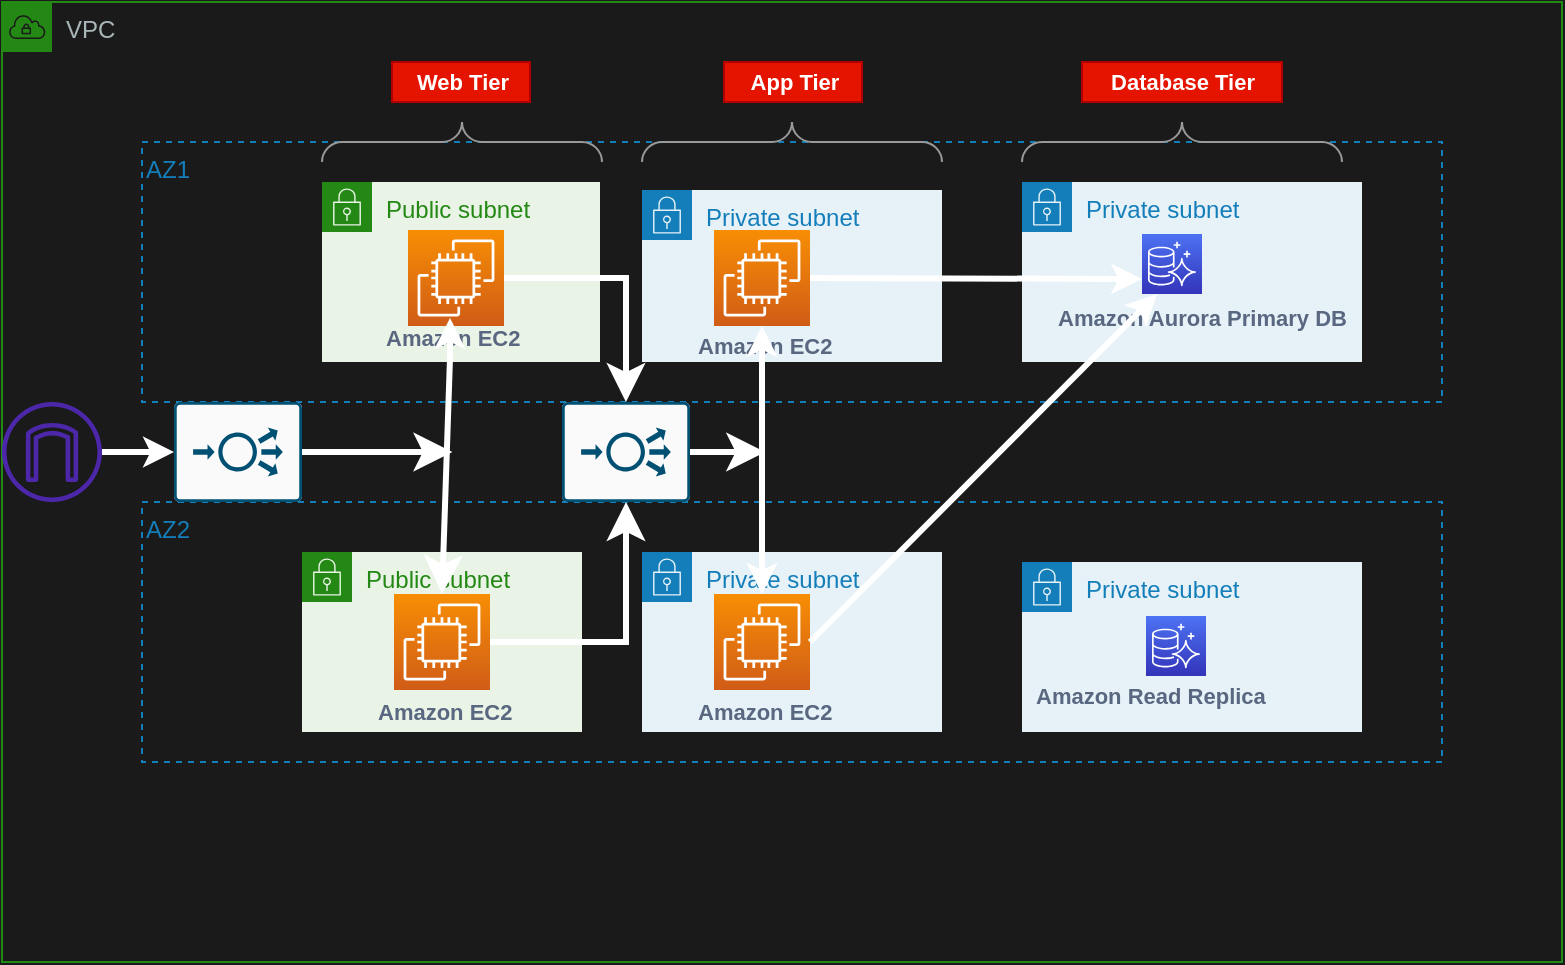 <mxfile version="20.2.1" type="device"><diagram id="yBdAfZ6i4V0HwKEeSqNA" name="Page-1"><mxGraphModel dx="1038" dy="578" grid="0" gridSize="10" guides="1" tooltips="1" connect="1" arrows="1" fold="1" page="1" pageScale="1" pageWidth="850" pageHeight="1100" background="#1A1A1A" math="0" shadow="0"><root><mxCell id="0"/><mxCell id="1" parent="0"/><mxCell id="MKXd5l1WMTun89Xb2xAl-1" value="VPC" style="points=[[0,0],[0.25,0],[0.5,0],[0.75,0],[1,0],[1,0.25],[1,0.5],[1,0.75],[1,1],[0.75,1],[0.5,1],[0.25,1],[0,1],[0,0.75],[0,0.5],[0,0.25]];outlineConnect=0;gradientColor=none;html=1;whiteSpace=wrap;fontSize=12;fontStyle=0;container=1;pointerEvents=0;collapsible=0;recursiveResize=0;shape=mxgraph.aws4.group;grIcon=mxgraph.aws4.group_vpc;strokeColor=#248814;fillColor=none;verticalAlign=top;align=left;spacingLeft=30;fontColor=#AAB7B8;dashed=0;" vertex="1" parent="1"><mxGeometry x="30" y="80" width="780" height="480" as="geometry"/></mxCell><mxCell id="MKXd5l1WMTun89Xb2xAl-2" value="AZ1" style="fillColor=none;strokeColor=#147EBA;dashed=1;verticalAlign=top;fontStyle=0;fontColor=#147EBA;align=left;" vertex="1" parent="MKXd5l1WMTun89Xb2xAl-1"><mxGeometry x="70" y="70" width="650" height="130" as="geometry"/></mxCell><mxCell id="MKXd5l1WMTun89Xb2xAl-3" value="AZ2" style="fillColor=none;strokeColor=#147EBA;dashed=1;verticalAlign=top;fontStyle=0;fontColor=#147EBA;align=left;" vertex="1" parent="MKXd5l1WMTun89Xb2xAl-1"><mxGeometry x="70" y="250" width="650" height="130" as="geometry"/></mxCell><mxCell id="MKXd5l1WMTun89Xb2xAl-6" value="Public subnet" style="points=[[0,0],[0.25,0],[0.5,0],[0.75,0],[1,0],[1,0.25],[1,0.5],[1,0.75],[1,1],[0.75,1],[0.5,1],[0.25,1],[0,1],[0,0.75],[0,0.5],[0,0.25]];outlineConnect=0;gradientColor=none;html=1;whiteSpace=wrap;fontSize=12;fontStyle=0;container=1;pointerEvents=0;collapsible=0;recursiveResize=0;shape=mxgraph.aws4.group;grIcon=mxgraph.aws4.group_security_group;grStroke=0;strokeColor=#248814;fillColor=#E9F3E6;verticalAlign=top;align=left;spacingLeft=30;fontColor=#248814;dashed=0;" vertex="1" parent="MKXd5l1WMTun89Xb2xAl-1"><mxGeometry x="160" y="90" width="139" height="90" as="geometry"/></mxCell><mxCell id="MKXd5l1WMTun89Xb2xAl-32" value="Amazon EC2" style="fillColor=none;strokeColor=none;html=1;fontSize=11;fontStyle=0;align=left;fontColor=#596780;fontStyle=1;fontSize=11" vertex="1" parent="MKXd5l1WMTun89Xb2xAl-6"><mxGeometry x="29.5" y="68" width="69" height="20" as="geometry"/></mxCell><mxCell id="MKXd5l1WMTun89Xb2xAl-40" value="" style="sketch=0;points=[[0,0,0],[0.25,0,0],[0.5,0,0],[0.75,0,0],[1,0,0],[0,1,0],[0.25,1,0],[0.5,1,0],[0.75,1,0],[1,1,0],[0,0.25,0],[0,0.5,0],[0,0.75,0],[1,0.25,0],[1,0.5,0],[1,0.75,0]];outlineConnect=0;fontColor=#232F3E;gradientColor=#F78E04;gradientDirection=north;fillColor=#D05C17;strokeColor=#ffffff;dashed=0;verticalLabelPosition=bottom;verticalAlign=top;align=center;html=1;fontSize=12;fontStyle=0;aspect=fixed;shape=mxgraph.aws4.resourceIcon;resIcon=mxgraph.aws4.ec2;" vertex="1" parent="MKXd5l1WMTun89Xb2xAl-6"><mxGeometry x="43" y="24" width="48" height="48" as="geometry"/></mxCell><mxCell id="MKXd5l1WMTun89Xb2xAl-73" style="edgeStyle=none;rounded=0;orthogonalLoop=1;jettySize=auto;html=1;exitX=0.5;exitY=1;exitDx=0;exitDy=0;entryX=0.5;entryY=0;entryDx=0;entryDy=0;strokeColor=#FFFFFF;strokeWidth=3;" edge="1" parent="MKXd5l1WMTun89Xb2xAl-6" source="MKXd5l1WMTun89Xb2xAl-32" target="MKXd5l1WMTun89Xb2xAl-32"><mxGeometry relative="1" as="geometry"/></mxCell><mxCell id="MKXd5l1WMTun89Xb2xAl-8" value="Public subnet" style="points=[[0,0],[0.25,0],[0.5,0],[0.75,0],[1,0],[1,0.25],[1,0.5],[1,0.75],[1,1],[0.75,1],[0.5,1],[0.25,1],[0,1],[0,0.75],[0,0.5],[0,0.25]];outlineConnect=0;gradientColor=none;html=1;whiteSpace=wrap;fontSize=12;fontStyle=0;container=1;pointerEvents=0;collapsible=0;recursiveResize=0;shape=mxgraph.aws4.group;grIcon=mxgraph.aws4.group_security_group;grStroke=0;strokeColor=#248814;fillColor=#E9F3E6;verticalAlign=top;align=left;spacingLeft=30;fontColor=#248814;dashed=0;" vertex="1" parent="MKXd5l1WMTun89Xb2xAl-1"><mxGeometry x="150" y="275" width="140" height="90" as="geometry"/></mxCell><mxCell id="MKXd5l1WMTun89Xb2xAl-34" value="Amazon EC2" style="fillColor=none;strokeColor=none;html=1;fontSize=11;fontStyle=0;align=left;fontColor=#596780;fontStyle=1;fontSize=11" vertex="1" parent="MKXd5l1WMTun89Xb2xAl-8"><mxGeometry x="35.5" y="70" width="69" height="20" as="geometry"/></mxCell><mxCell id="MKXd5l1WMTun89Xb2xAl-41" style="edgeStyle=orthogonalEdgeStyle;rounded=0;orthogonalLoop=1;jettySize=auto;html=1;exitX=0.5;exitY=1;exitDx=0;exitDy=0;" edge="1" parent="MKXd5l1WMTun89Xb2xAl-8" source="MKXd5l1WMTun89Xb2xAl-34" target="MKXd5l1WMTun89Xb2xAl-34"><mxGeometry relative="1" as="geometry"/></mxCell><mxCell id="MKXd5l1WMTun89Xb2xAl-42" value="" style="sketch=0;points=[[0,0,0],[0.25,0,0],[0.5,0,0],[0.75,0,0],[1,0,0],[0,1,0],[0.25,1,0],[0.5,1,0],[0.75,1,0],[1,1,0],[0,0.25,0],[0,0.5,0],[0,0.75,0],[1,0.25,0],[1,0.5,0],[1,0.75,0]];outlineConnect=0;fontColor=#232F3E;gradientColor=#F78E04;gradientDirection=north;fillColor=#D05C17;strokeColor=#ffffff;dashed=0;verticalLabelPosition=bottom;verticalAlign=top;align=center;html=1;fontSize=12;fontStyle=0;aspect=fixed;shape=mxgraph.aws4.resourceIcon;resIcon=mxgraph.aws4.ec2;" vertex="1" parent="MKXd5l1WMTun89Xb2xAl-8"><mxGeometry x="46" y="21" width="48" height="48" as="geometry"/></mxCell><mxCell id="MKXd5l1WMTun89Xb2xAl-28" value="Private subnet" style="points=[[0,0],[0.25,0],[0.5,0],[0.75,0],[1,0],[1,0.25],[1,0.5],[1,0.75],[1,1],[0.75,1],[0.5,1],[0.25,1],[0,1],[0,0.75],[0,0.5],[0,0.25]];outlineConnect=0;gradientColor=none;html=1;whiteSpace=wrap;fontSize=12;fontStyle=0;container=1;pointerEvents=0;collapsible=0;recursiveResize=0;shape=mxgraph.aws4.group;grIcon=mxgraph.aws4.group_security_group;grStroke=0;strokeColor=#147EBA;fillColor=#E6F2F8;verticalAlign=top;align=left;spacingLeft=30;fontColor=#147EBA;dashed=0;" vertex="1" parent="MKXd5l1WMTun89Xb2xAl-1"><mxGeometry x="320" y="94" width="150" height="86" as="geometry"/></mxCell><mxCell id="MKXd5l1WMTun89Xb2xAl-35" value="Amazon EC2" style="fillColor=none;strokeColor=none;html=1;fontSize=11;fontStyle=0;align=left;fontColor=#596780;fontStyle=1;fontSize=11" vertex="1" parent="MKXd5l1WMTun89Xb2xAl-28"><mxGeometry x="25.5" y="68" width="69" height="20" as="geometry"/></mxCell><mxCell id="MKXd5l1WMTun89Xb2xAl-45" value="" style="sketch=0;points=[[0,0,0],[0.25,0,0],[0.5,0,0],[0.75,0,0],[1,0,0],[0,1,0],[0.25,1,0],[0.5,1,0],[0.75,1,0],[1,1,0],[0,0.25,0],[0,0.5,0],[0,0.75,0],[1,0.25,0],[1,0.5,0],[1,0.75,0]];outlineConnect=0;fontColor=#232F3E;gradientColor=#F78E04;gradientDirection=north;fillColor=#D05C17;strokeColor=#ffffff;dashed=0;verticalLabelPosition=bottom;verticalAlign=top;align=center;html=1;fontSize=12;fontStyle=0;aspect=fixed;shape=mxgraph.aws4.resourceIcon;resIcon=mxgraph.aws4.ec2;" vertex="1" parent="MKXd5l1WMTun89Xb2xAl-28"><mxGeometry x="36" y="20" width="48" height="48" as="geometry"/></mxCell><mxCell id="MKXd5l1WMTun89Xb2xAl-75" style="edgeStyle=none;rounded=0;orthogonalLoop=1;jettySize=auto;html=1;exitX=0.5;exitY=1;exitDx=0;exitDy=0;entryX=0.5;entryY=0;entryDx=0;entryDy=0;strokeColor=#FFFFFF;strokeWidth=3;" edge="1" parent="MKXd5l1WMTun89Xb2xAl-28" source="MKXd5l1WMTun89Xb2xAl-35" target="MKXd5l1WMTun89Xb2xAl-35"><mxGeometry relative="1" as="geometry"/></mxCell><mxCell id="MKXd5l1WMTun89Xb2xAl-29" value="Private subnet" style="points=[[0,0],[0.25,0],[0.5,0],[0.75,0],[1,0],[1,0.25],[1,0.5],[1,0.75],[1,1],[0.75,1],[0.5,1],[0.25,1],[0,1],[0,0.75],[0,0.5],[0,0.25]];outlineConnect=0;gradientColor=none;html=1;whiteSpace=wrap;fontSize=12;fontStyle=0;container=1;pointerEvents=0;collapsible=0;recursiveResize=0;shape=mxgraph.aws4.group;grIcon=mxgraph.aws4.group_security_group;grStroke=0;strokeColor=#147EBA;fillColor=#E6F2F8;verticalAlign=top;align=left;spacingLeft=30;fontColor=#147EBA;dashed=0;" vertex="1" parent="MKXd5l1WMTun89Xb2xAl-1"><mxGeometry x="510" y="90" width="170" height="90" as="geometry"/></mxCell><mxCell id="MKXd5l1WMTun89Xb2xAl-38" value="Amazon Aurora Primary DB" style="fillColor=none;strokeColor=none;html=1;fontSize=11;fontStyle=0;align=left;fontColor=#596780;fontStyle=1;fontSize=11" vertex="1" parent="MKXd5l1WMTun89Xb2xAl-29"><mxGeometry x="16" y="58" width="157" height="20" as="geometry"/></mxCell><mxCell id="MKXd5l1WMTun89Xb2xAl-46" value="" style="sketch=0;points=[[0,0,0],[0.25,0,0],[0.5,0,0],[0.75,0,0],[1,0,0],[0,1,0],[0.25,1,0],[0.5,1,0],[0.75,1,0],[1,1,0],[0,0.25,0],[0,0.5,0],[0,0.75,0],[1,0.25,0],[1,0.5,0],[1,0.75,0]];outlineConnect=0;fontColor=#232F3E;gradientColor=#4D72F3;gradientDirection=north;fillColor=#3334B9;strokeColor=#ffffff;dashed=0;verticalLabelPosition=bottom;verticalAlign=top;align=center;html=1;fontSize=12;fontStyle=0;aspect=fixed;shape=mxgraph.aws4.resourceIcon;resIcon=mxgraph.aws4.aurora;" vertex="1" parent="MKXd5l1WMTun89Xb2xAl-29"><mxGeometry x="60" y="26" width="30" height="30" as="geometry"/></mxCell><mxCell id="MKXd5l1WMTun89Xb2xAl-9" value="Private subnet" style="points=[[0,0],[0.25,0],[0.5,0],[0.75,0],[1,0],[1,0.25],[1,0.5],[1,0.75],[1,1],[0.75,1],[0.5,1],[0.25,1],[0,1],[0,0.75],[0,0.5],[0,0.25]];outlineConnect=0;gradientColor=none;html=1;whiteSpace=wrap;fontSize=12;fontStyle=0;container=1;pointerEvents=0;collapsible=0;recursiveResize=0;shape=mxgraph.aws4.group;grIcon=mxgraph.aws4.group_security_group;grStroke=0;strokeColor=#147EBA;fillColor=#E6F2F8;verticalAlign=top;align=left;spacingLeft=30;fontColor=#147EBA;dashed=0;" vertex="1" parent="MKXd5l1WMTun89Xb2xAl-1"><mxGeometry x="320" y="275" width="150" height="90" as="geometry"/></mxCell><mxCell id="MKXd5l1WMTun89Xb2xAl-36" value="Amazon EC2" style="fillColor=none;strokeColor=none;html=1;fontSize=11;fontStyle=0;align=left;fontColor=#596780;fontStyle=1;fontSize=11" vertex="1" parent="MKXd5l1WMTun89Xb2xAl-9"><mxGeometry x="25.5" y="70" width="69" height="20" as="geometry"/></mxCell><mxCell id="MKXd5l1WMTun89Xb2xAl-31" value="" style="sketch=0;points=[[0,0,0],[0.25,0,0],[0.5,0,0],[0.75,0,0],[1,0,0],[0,1,0],[0.25,1,0],[0.5,1,0],[0.75,1,0],[1,1,0],[0,0.25,0],[0,0.5,0],[0,0.75,0],[1,0.25,0],[1,0.5,0],[1,0.75,0]];outlineConnect=0;fontColor=#232F3E;gradientColor=#F78E04;gradientDirection=north;fillColor=#D05C17;strokeColor=#ffffff;dashed=0;verticalLabelPosition=bottom;verticalAlign=top;align=center;html=1;fontSize=12;fontStyle=0;aspect=fixed;shape=mxgraph.aws4.resourceIcon;resIcon=mxgraph.aws4.ec2;" vertex="1" parent="MKXd5l1WMTun89Xb2xAl-9"><mxGeometry x="36" y="21" width="48" height="48" as="geometry"/></mxCell><mxCell id="MKXd5l1WMTun89Xb2xAl-30" value="Private subnet" style="points=[[0,0],[0.25,0],[0.5,0],[0.75,0],[1,0],[1,0.25],[1,0.5],[1,0.75],[1,1],[0.75,1],[0.5,1],[0.25,1],[0,1],[0,0.75],[0,0.5],[0,0.25]];outlineConnect=0;gradientColor=none;html=1;whiteSpace=wrap;fontSize=12;fontStyle=0;container=1;pointerEvents=0;collapsible=0;recursiveResize=0;shape=mxgraph.aws4.group;grIcon=mxgraph.aws4.group_security_group;grStroke=0;strokeColor=#147EBA;fillColor=#E6F2F8;verticalAlign=top;align=left;spacingLeft=30;fontColor=#147EBA;dashed=0;" vertex="1" parent="MKXd5l1WMTun89Xb2xAl-1"><mxGeometry x="510" y="280" width="170" height="85" as="geometry"/></mxCell><mxCell id="MKXd5l1WMTun89Xb2xAl-39" value="Amazon Read Replica" style="fillColor=none;strokeColor=none;html=1;fontSize=11;fontStyle=0;align=left;fontColor=#596780;fontStyle=1;fontSize=11" vertex="1" parent="MKXd5l1WMTun89Xb2xAl-30"><mxGeometry x="5" y="57" width="157" height="20" as="geometry"/></mxCell><mxCell id="MKXd5l1WMTun89Xb2xAl-47" value="" style="sketch=0;points=[[0,0,0],[0.25,0,0],[0.5,0,0],[0.75,0,0],[1,0,0],[0,1,0],[0.25,1,0],[0.5,1,0],[0.75,1,0],[1,1,0],[0,0.25,0],[0,0.5,0],[0,0.75,0],[1,0.25,0],[1,0.5,0],[1,0.75,0]];outlineConnect=0;fontColor=#232F3E;gradientColor=#4D72F3;gradientDirection=north;fillColor=#3334B9;strokeColor=#ffffff;dashed=0;verticalLabelPosition=bottom;verticalAlign=top;align=center;html=1;fontSize=12;fontStyle=0;aspect=fixed;shape=mxgraph.aws4.resourceIcon;resIcon=mxgraph.aws4.aurora;" vertex="1" parent="MKXd5l1WMTun89Xb2xAl-30"><mxGeometry x="62" y="27" width="30" height="30" as="geometry"/></mxCell><mxCell id="MKXd5l1WMTun89Xb2xAl-81" value="" style="edgeStyle=none;rounded=0;orthogonalLoop=1;jettySize=auto;html=1;strokeColor=#FFFFFF;strokeWidth=3;" edge="1" parent="MKXd5l1WMTun89Xb2xAl-1" source="MKXd5l1WMTun89Xb2xAl-50" target="MKXd5l1WMTun89Xb2xAl-53"><mxGeometry relative="1" as="geometry"/></mxCell><mxCell id="MKXd5l1WMTun89Xb2xAl-50" value="" style="sketch=0;outlineConnect=0;fontColor=#232F3E;gradientColor=none;fillColor=#4D27AA;strokeColor=none;dashed=0;verticalLabelPosition=bottom;verticalAlign=top;align=center;html=1;fontSize=12;fontStyle=0;aspect=fixed;pointerEvents=1;shape=mxgraph.aws4.internet_gateway;" vertex="1" parent="MKXd5l1WMTun89Xb2xAl-1"><mxGeometry y="200" width="50" height="50" as="geometry"/></mxCell><mxCell id="MKXd5l1WMTun89Xb2xAl-82" value="" style="edgeStyle=none;rounded=0;orthogonalLoop=1;jettySize=auto;html=1;" edge="1" parent="MKXd5l1WMTun89Xb2xAl-1" source="MKXd5l1WMTun89Xb2xAl-51" target="MKXd5l1WMTun89Xb2xAl-3"><mxGeometry relative="1" as="geometry"/></mxCell><mxCell id="MKXd5l1WMTun89Xb2xAl-83" value="" style="edgeStyle=none;rounded=0;orthogonalLoop=1;jettySize=auto;html=1;" edge="1" parent="MKXd5l1WMTun89Xb2xAl-1" source="MKXd5l1WMTun89Xb2xAl-51" target="MKXd5l1WMTun89Xb2xAl-3"><mxGeometry relative="1" as="geometry"/></mxCell><mxCell id="MKXd5l1WMTun89Xb2xAl-93" value="" style="edgeStyle=none;rounded=0;orthogonalLoop=1;jettySize=auto;html=1;fontColor=#000000;startSize=10;endSize=10;strokeColor=#FFFFFF;strokeWidth=3;" edge="1" parent="MKXd5l1WMTun89Xb2xAl-1" source="MKXd5l1WMTun89Xb2xAl-51" target="MKXd5l1WMTun89Xb2xAl-3"><mxGeometry relative="1" as="geometry"/></mxCell><mxCell id="MKXd5l1WMTun89Xb2xAl-51" value="" style="sketch=0;points=[[0.015,0.015,0],[0.985,0.015,0],[0.985,0.985,0],[0.015,0.985,0],[0.25,0,0],[0.5,0,0],[0.75,0,0],[1,0.25,0],[1,0.5,0],[1,0.75,0],[0.75,1,0],[0.5,1,0],[0.25,1,0],[0,0.75,0],[0,0.5,0],[0,0.25,0]];verticalLabelPosition=bottom;html=1;verticalAlign=top;aspect=fixed;align=center;pointerEvents=1;shape=mxgraph.cisco19.rect;prIcon=load_balancer;fillColor=#FAFAFA;strokeColor=#005073;" vertex="1" parent="MKXd5l1WMTun89Xb2xAl-1"><mxGeometry x="280" y="200" width="64" height="50" as="geometry"/></mxCell><mxCell id="MKXd5l1WMTun89Xb2xAl-53" value="" style="sketch=0;points=[[0.015,0.015,0],[0.985,0.015,0],[0.985,0.985,0],[0.015,0.985,0],[0.25,0,0],[0.5,0,0],[0.75,0,0],[1,0.25,0],[1,0.5,0],[1,0.75,0],[0.75,1,0],[0.5,1,0],[0.25,1,0],[0,0.75,0],[0,0.5,0],[0,0.25,0]];verticalLabelPosition=bottom;html=1;verticalAlign=top;aspect=fixed;align=center;pointerEvents=1;shape=mxgraph.cisco19.rect;prIcon=load_balancer;fillColor=#FAFAFA;strokeColor=#005073;" vertex="1" parent="MKXd5l1WMTun89Xb2xAl-1"><mxGeometry x="86" y="200" width="64" height="50" as="geometry"/></mxCell><mxCell id="MKXd5l1WMTun89Xb2xAl-68" style="edgeStyle=none;rounded=0;orthogonalLoop=1;jettySize=auto;html=1;exitX=1;exitY=0.5;exitDx=0;exitDy=0;exitPerimeter=0;entryX=0.25;entryY=1;entryDx=0;entryDy=0;entryPerimeter=0;strokeColor=#FFFFFF;strokeWidth=3;" edge="1" parent="MKXd5l1WMTun89Xb2xAl-1" source="MKXd5l1WMTun89Xb2xAl-31" target="MKXd5l1WMTun89Xb2xAl-46"><mxGeometry relative="1" as="geometry"><mxPoint x="440" y="290" as="targetPoint"/></mxGeometry></mxCell><mxCell id="MKXd5l1WMTun89Xb2xAl-69" style="edgeStyle=none;rounded=0;orthogonalLoop=1;jettySize=auto;html=1;exitX=1;exitY=0.5;exitDx=0;exitDy=0;exitPerimeter=0;entryX=0;entryY=0.75;entryDx=0;entryDy=0;entryPerimeter=0;strokeColor=#FFFFFF;strokeWidth=3;" edge="1" parent="MKXd5l1WMTun89Xb2xAl-1" source="MKXd5l1WMTun89Xb2xAl-45" target="MKXd5l1WMTun89Xb2xAl-46"><mxGeometry relative="1" as="geometry"/></mxCell><mxCell id="MKXd5l1WMTun89Xb2xAl-72" style="edgeStyle=none;rounded=0;orthogonalLoop=1;jettySize=auto;html=1;exitX=0.5;exitY=1;exitDx=0;exitDy=0;entryX=0.5;entryY=0;entryDx=0;entryDy=0;entryPerimeter=0;strokeColor=#FFFFFF;endSize=10;startSize=10;strokeWidth=3;" edge="1" parent="MKXd5l1WMTun89Xb2xAl-1" source="MKXd5l1WMTun89Xb2xAl-32" target="MKXd5l1WMTun89Xb2xAl-42"><mxGeometry relative="1" as="geometry"/></mxCell><mxCell id="MKXd5l1WMTun89Xb2xAl-74" style="edgeStyle=none;rounded=0;orthogonalLoop=1;jettySize=auto;html=1;exitX=0.5;exitY=1;exitDx=0;exitDy=0;strokeColor=#FFFFFF;strokeWidth=3;" edge="1" parent="MKXd5l1WMTun89Xb2xAl-1" source="MKXd5l1WMTun89Xb2xAl-35" target="MKXd5l1WMTun89Xb2xAl-31"><mxGeometry relative="1" as="geometry"/></mxCell><mxCell id="MKXd5l1WMTun89Xb2xAl-86" value="Web Tier" style="fillColor=#e51400;strokeColor=#B20000;html=1;fontSize=11;fontStyle=0;align=center;fontColor=#ffffff;fontStyle=1;fontSize=11" vertex="1" parent="MKXd5l1WMTun89Xb2xAl-1"><mxGeometry x="195" y="30" width="69" height="20" as="geometry"/></mxCell><mxCell id="MKXd5l1WMTun89Xb2xAl-87" value="App Tier" style="fillColor=#e51400;strokeColor=#B20000;html=1;fontSize=11;fontStyle=0;align=center;fontColor=#ffffff;fontStyle=1;fontSize=11" vertex="1" parent="MKXd5l1WMTun89Xb2xAl-1"><mxGeometry x="361" y="30" width="69" height="20" as="geometry"/></mxCell><mxCell id="MKXd5l1WMTun89Xb2xAl-88" value="Database Tier" style="fillColor=#e51400;strokeColor=#B20000;html=1;fontSize=11;fontStyle=0;align=center;fontColor=#ffffff;fontStyle=1;fontSize=11" vertex="1" parent="MKXd5l1WMTun89Xb2xAl-1"><mxGeometry x="540" y="30" width="100" height="20" as="geometry"/></mxCell><mxCell id="MKXd5l1WMTun89Xb2xAl-89" value="" style="verticalLabelPosition=bottom;shadow=0;dashed=0;align=center;html=1;verticalAlign=top;strokeWidth=1;shape=mxgraph.mockup.markup.curlyBrace;strokeColor=#999999;fontColor=#000000;labelBackgroundColor=#000000;" vertex="1" parent="MKXd5l1WMTun89Xb2xAl-1"><mxGeometry x="160" y="60" width="140" height="20" as="geometry"/></mxCell><mxCell id="MKXd5l1WMTun89Xb2xAl-90" value="" style="verticalLabelPosition=bottom;shadow=0;dashed=0;align=center;html=1;verticalAlign=top;strokeWidth=1;shape=mxgraph.mockup.markup.curlyBrace;strokeColor=#999999;" vertex="1" parent="MKXd5l1WMTun89Xb2xAl-1"><mxGeometry x="320" y="60" width="150" height="20" as="geometry"/></mxCell><mxCell id="MKXd5l1WMTun89Xb2xAl-91" value="" style="verticalLabelPosition=bottom;shadow=0;dashed=0;align=center;html=1;verticalAlign=top;strokeWidth=1;shape=mxgraph.mockup.markup.curlyBrace;strokeColor=#999999;" vertex="1" parent="MKXd5l1WMTun89Xb2xAl-1"><mxGeometry x="510" y="60" width="160" height="20" as="geometry"/></mxCell><mxCell id="MKXd5l1WMTun89Xb2xAl-96" style="edgeStyle=orthogonalEdgeStyle;rounded=0;orthogonalLoop=1;jettySize=auto;html=1;exitX=1;exitY=0.5;exitDx=0;exitDy=0;exitPerimeter=0;entryX=0.5;entryY=1;entryDx=0;entryDy=0;entryPerimeter=0;fontColor=#000000;startSize=10;endSize=10;strokeColor=#FFFFFF;strokeWidth=3;" edge="1" parent="MKXd5l1WMTun89Xb2xAl-1" source="MKXd5l1WMTun89Xb2xAl-42" target="MKXd5l1WMTun89Xb2xAl-51"><mxGeometry relative="1" as="geometry"/></mxCell><mxCell id="MKXd5l1WMTun89Xb2xAl-97" style="edgeStyle=orthogonalEdgeStyle;rounded=0;orthogonalLoop=1;jettySize=auto;html=1;exitX=1;exitY=0.5;exitDx=0;exitDy=0;exitPerimeter=0;entryX=0.5;entryY=0;entryDx=0;entryDy=0;entryPerimeter=0;fontColor=#000000;startSize=10;endSize=10;strokeColor=#FFFFFF;strokeWidth=3;" edge="1" parent="MKXd5l1WMTun89Xb2xAl-1" source="MKXd5l1WMTun89Xb2xAl-40" target="MKXd5l1WMTun89Xb2xAl-51"><mxGeometry relative="1" as="geometry"/></mxCell><mxCell id="MKXd5l1WMTun89Xb2xAl-92" style="edgeStyle=none;rounded=0;orthogonalLoop=1;jettySize=auto;html=1;exitX=1;exitY=0.5;exitDx=0;exitDy=0;exitPerimeter=0;fontColor=#000000;startSize=10;endSize=10;strokeColor=#FFFFFF;strokeWidth=3;" edge="1" parent="1" source="MKXd5l1WMTun89Xb2xAl-53"><mxGeometry relative="1" as="geometry"><mxPoint x="255.2" y="305" as="targetPoint"/></mxGeometry></mxCell><mxCell id="MKXd5l1WMTun89Xb2xAl-94" style="edgeStyle=none;rounded=0;orthogonalLoop=1;jettySize=auto;html=1;exitX=1;exitY=0.5;exitDx=0;exitDy=0;exitPerimeter=0;fontColor=#000000;startSize=10;endSize=10;strokeColor=#FFFFFF;strokeWidth=3;" edge="1" parent="1" source="MKXd5l1WMTun89Xb2xAl-51"><mxGeometry relative="1" as="geometry"><mxPoint x="411.6" y="305" as="targetPoint"/></mxGeometry></mxCell></root></mxGraphModel></diagram></mxfile>